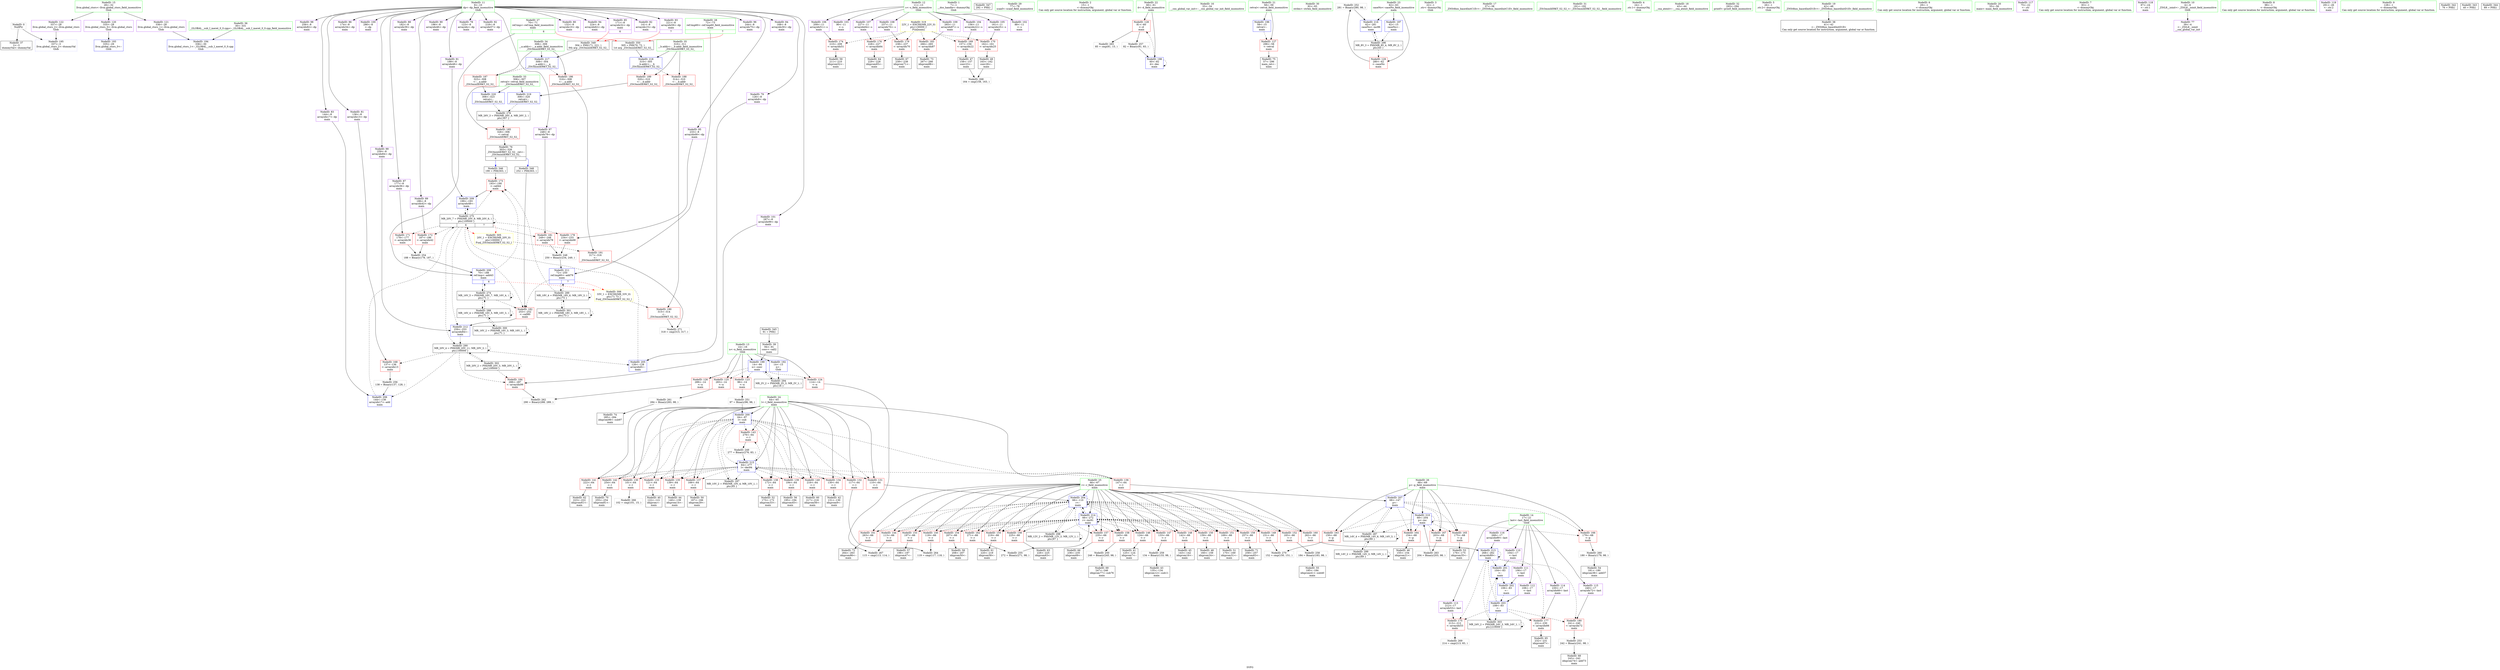 digraph "SVFG" {
	label="SVFG";

	Node0x55af554c8840 [shape=record,color=grey,label="{NodeID: 0\nNullPtr}"];
	Node0x55af554c8840 -> Node0x55af554eb4c0[style=solid];
	Node0x55af554c8840 -> Node0x55af554ef830[style=solid];
	Node0x55af55521d30 [shape=record,color=black,label="{NodeID: 346\n190 = PHI(303, )\n}"];
	Node0x55af55521d30 -> Node0x55af554f4470[style=solid];
	Node0x55af554fbc30 [shape=record,color=grey,label="{NodeID: 263\n204 = Binary(203, 98, )\n}"];
	Node0x55af554fbc30 -> Node0x55af554f0490[style=solid];
	Node0x55af554f4a20 [shape=record,color=red,label="{NodeID: 180\n241\<--240\n\<--arrayidx72\nmain\n}"];
	Node0x55af554f4a20 -> Node0x55af554fad30[style=solid];
	Node0x55af554ebee0 [shape=record,color=purple,label="{NodeID: 97\n248\<--8\narrayidx78\<--dp\nmain\n}"];
	Node0x55af554ebee0 -> Node0x55af554f4af0[style=solid];
	Node0x55af554ea150 [shape=record,color=green,label="{NodeID: 14\n17\<--21\nlast\<--last_field_insensitive\nGlob }"];
	Node0x55af554ea150 -> Node0x55af554ec970[style=solid];
	Node0x55af554ea150 -> Node0x55af554eca40[style=solid];
	Node0x55af554ea150 -> Node0x55af554ecb10[style=solid];
	Node0x55af554ea150 -> Node0x55af554ecbe0[style=solid];
	Node0x55af554ea150 -> Node0x55af554eccb0[style=solid];
	Node0x55af554ea150 -> Node0x55af554ecd80[style=solid];
	Node0x55af554ea150 -> Node0x55af554f1590[style=solid];
	Node0x55af554ef730 [shape=record,color=blue,label="{NodeID: 194\n336\<--30\nllvm.global_ctors_1\<--_GLOBAL__sub_I_meret_0_0.cpp\nGlob }"];
	Node0x55af554eca40 [shape=record,color=purple,label="{NodeID: 111\n106\<--17\n\<--last\nmain\n}"];
	Node0x55af554eca40 -> Node0x55af554efe10[style=solid];
	Node0x55af554eac80 [shape=record,color=green,label="{NodeID: 28\n72\<--73\nref.tmp60\<--ref.tmp60_field_insensitive\nmain\n|{|<s1>7}}"];
	Node0x55af554eac80 -> Node0x55af554f0560[style=solid];
	Node0x55af554eac80:s1 -> Node0x55af555222d0[style=solid,color=red];
	Node0x55af554f02f0 [shape=record,color=blue,label="{NodeID: 208\n70\<--188\nref.tmp\<--add43\nmain\n|{|<s2>6}}"];
	Node0x55af554f02f0 -> Node0x55af554f4470[style=dashed];
	Node0x55af554f02f0 -> Node0x55af55506ae0[style=dashed];
	Node0x55af554f02f0:s2 -> Node0x55af555110e0[style=dashed,color=red];
	Node0x55af554f1d70 [shape=record,color=red,label="{NodeID: 125\n283\<--14\n\<--n\nmain\n}"];
	Node0x55af554f1d70 -> Node0x55af554fb930[style=solid];
	Node0x55af554eb930 [shape=record,color=black,label="{NodeID: 42\n131\<--130\nidxprom9\<--\nmain\n}"];
	Node0x55af55511000 [shape=record,color=yellow,style=double,label="{NodeID: 305\n20V_1 = ENCHI(MR_20V_0)\npts\{100000 \}\nFun[_ZSt3minIiERKT_S2_S2_]}"];
	Node0x55af55511000 -> Node0x55af554f5310[style=dashed];
	Node0x55af554f28d0 [shape=record,color=red,label="{NodeID: 139\n194\<--64\n\<--l\nmain\n}"];
	Node0x55af554f28d0 -> Node0x55af554ed4b0[style=solid];
	Node0x55af554ed4b0 [shape=record,color=black,label="{NodeID: 56\n195\<--194\nidxprom45\<--\nmain\n}"];
	Node0x55af55511c70 [shape=record,color=yellow,style=double,label="{NodeID: 319\n22V_1 = ENCHI(MR_22V_0)\npts\{130000 \}\nFun[main]}"];
	Node0x55af55511c70 -> Node0x55af554f4130[style=dashed];
	Node0x55af55511c70 -> Node0x55af554f4200[style=dashed];
	Node0x55af55511c70 -> Node0x55af554f4540[style=dashed];
	Node0x55af55511c70 -> Node0x55af554f46e0[style=dashed];
	Node0x55af55511c70 -> Node0x55af554f4950[style=dashed];
	Node0x55af55511c70 -> Node0x55af554f4c90[style=dashed];
	Node0x55af554f3430 [shape=record,color=red,label="{NodeID: 153\n197\<--66\n\<--r\nmain\n}"];
	Node0x55af554f3430 -> Node0x55af554ed580[style=solid];
	Node0x55af554ee010 [shape=record,color=black,label="{NodeID: 70\n255\<--254\nidxprom81\<--\nmain\n}"];
	Node0x55af554fa8b0 [shape=record,color=grey,label="{NodeID: 250\n246 = Binary(245, 98, )\n}"];
	Node0x55af554fa8b0 -> Node0x55af554edf40[style=solid];
	Node0x55af554f3f90 [shape=record,color=red,label="{NodeID: 167\n203\<--68\n\<--p\nmain\n}"];
	Node0x55af554f3f90 -> Node0x55af554fbc30[style=solid];
	Node0x55af554eeb70 [shape=record,color=purple,label="{NodeID: 84\n168\<--8\narrayidx30\<--dp\nmain\n}"];
	Node0x55af554cca60 [shape=record,color=green,label="{NodeID: 1\n7\<--1\n__dso_handle\<--dummyObj\nGlob }"];
	Node0x55af55521ec0 [shape=record,color=black,label="{NodeID: 347\n292 = PHI()\n}"];
	Node0x55af554fbdb0 [shape=record,color=grey,label="{NodeID: 264\n119 = cmp(117, 118, )\n}"];
	Node0x55af554f4af0 [shape=record,color=red,label="{NodeID: 181\n249\<--248\n\<--arrayidx78\nmain\n}"];
	Node0x55af554f4af0 -> Node0x55af554fa5b0[style=solid];
	Node0x55af554ebfb0 [shape=record,color=purple,label="{NodeID: 98\n256\<--8\narrayidx82\<--dp\nmain\n}"];
	Node0x55af554ea1e0 [shape=record,color=green,label="{NodeID: 15\n28\<--32\nllvm.global_ctors\<--llvm.global_ctors_field_insensitive\nGlob }"];
	Node0x55af554ea1e0 -> Node0x55af554f18d0[style=solid];
	Node0x55af554ea1e0 -> Node0x55af554f19d0[style=solid];
	Node0x55af554ea1e0 -> Node0x55af554f1ad0[style=solid];
	Node0x55af554ef830 [shape=record,color=blue, style = dotted,label="{NodeID: 195\n337\<--3\nllvm.global_ctors_2\<--dummyVal\nGlob }"];
	Node0x55af554ecb10 [shape=record,color=purple,label="{NodeID: 112\n108\<--17\n\<--last\nmain\n}"];
	Node0x55af554ecb10 -> Node0x55af554efee0[style=solid];
	Node0x55af554ead50 [shape=record,color=green,label="{NodeID: 29\n77\<--78\nscanf\<--scanf_field_insensitive\n}"];
	Node0x55af554f03c0 [shape=record,color=blue,label="{NodeID: 209\n199\<--193\narrayidx48\<--\nmain\n}"];
	Node0x55af554f03c0 -> Node0x55af55506fe0[style=dashed];
	Node0x55af554f1e40 [shape=record,color=red,label="{NodeID: 126\n289\<--14\n\<--n\nmain\n}"];
	Node0x55af554f1e40 -> Node0x55af554fbab0[style=solid];
	Node0x55af554eba00 [shape=record,color=black,label="{NodeID: 43\n135\<--134\nidxprom12\<--sub11\nmain\n}"];
	Node0x55af555110e0 [shape=record,color=yellow,style=double,label="{NodeID: 306\n33V_1 = ENCHI(MR_33V_0)\npts\{71 73 \}\nFun[_ZSt3minIiERKT_S2_S2_]}"];
	Node0x55af555110e0 -> Node0x55af554f5240[style=dashed];
	Node0x55af554f29a0 [shape=record,color=red,label="{NodeID: 140\n216\<--64\n\<--l\nmain\n}"];
	Node0x55af554f29a0 -> Node0x55af554ed7f0[style=solid];
	Node0x55af554ed580 [shape=record,color=black,label="{NodeID: 57\n198\<--197\nidxprom47\<--\nmain\n}"];
	Node0x55af554f3500 [shape=record,color=red,label="{NodeID: 154\n207\<--66\n\<--r\nmain\n}"];
	Node0x55af554f3500 -> Node0x55af554ed650[style=solid];
	Node0x55af554ee0e0 [shape=record,color=black,label="{NodeID: 71\n258\<--257\nidxprom83\<--\nmain\n}"];
	Node0x55af554faa30 [shape=record,color=grey,label="{NodeID: 251\n97 = Binary(96, 98, )\n}"];
	Node0x55af554faa30 -> Node0x55af554efc70[style=solid];
	Node0x55af554f4060 [shape=record,color=red,label="{NodeID: 168\n137\<--136\n\<--arrayidx13\nmain\n}"];
	Node0x55af554f4060 -> Node0x55af554fb1b0[style=solid];
	Node0x55af554eec40 [shape=record,color=purple,label="{NodeID: 85\n171\<--8\narrayidx32\<--dp\nmain\n|{<s0>6}}"];
	Node0x55af554eec40:s0 -> Node0x55af555220c0[style=solid,color=red];
	Node0x55af554ccaf0 [shape=record,color=green,label="{NodeID: 2\n15\<--1\n\<--dummyObj\nCan only get source location for instruction, argument, global var or function.}"];
	Node0x55af55521f90 [shape=record,color=black,label="{NodeID: 348\n252 = PHI(303, )\n}"];
	Node0x55af55521f90 -> Node0x55af554f4bc0[style=solid];
	Node0x55af554fbf30 [shape=record,color=grey,label="{NodeID: 265\n85 = cmp(81, 15, )\n}"];
	Node0x55af554f4bc0 [shape=record,color=red,label="{NodeID: 182\n253\<--252\n\<--call80\nmain\n}"];
	Node0x55af554f4bc0 -> Node0x55af554f0630[style=solid];
	Node0x55af554ec080 [shape=record,color=purple,label="{NodeID: 99\n259\<--8\narrayidx84\<--dp\nmain\n}"];
	Node0x55af554ec080 -> Node0x55af554f0630[style=solid];
	Node0x55af554ea270 [shape=record,color=green,label="{NodeID: 16\n33\<--34\n__cxx_global_var_init\<--__cxx_global_var_init_field_insensitive\n}"];
	Node0x55af554ef930 [shape=record,color=blue,label="{NodeID: 196\n58\<--15\nretval\<--\nmain\n}"];
	Node0x55af554ef930 -> Node0x55af554f1f10[style=dashed];
	Node0x55af554ecbe0 [shape=record,color=purple,label="{NodeID: 113\n212\<--17\narrayidx53\<--last\nmain\n}"];
	Node0x55af554ecbe0 -> Node0x55af554f4610[style=solid];
	Node0x55af554eae50 [shape=record,color=green,label="{NodeID: 30\n92\<--93\nstrlen\<--strlen_field_insensitive\n}"];
	Node0x55af554f0490 [shape=record,color=blue,label="{NodeID: 210\n68\<--204\np\<--inc\nmain\n}"];
	Node0x55af554f0490 -> Node0x55af554f3c50[style=dashed];
	Node0x55af554f0490 -> Node0x55af554f3d20[style=dashed];
	Node0x55af554f0490 -> Node0x55af554f3df0[style=dashed];
	Node0x55af554f0490 -> Node0x55af554f3ec0[style=dashed];
	Node0x55af554f0490 -> Node0x55af554f3f90[style=dashed];
	Node0x55af554f0490 -> Node0x55af554f0490[style=dashed];
	Node0x55af554f0490 -> Node0x55af5550abe0[style=dashed];
	Node0x55af554f1f10 [shape=record,color=red,label="{NodeID: 127\n296\<--58\n\<--retval\nmain\n}"];
	Node0x55af554f1f10 -> Node0x55af554ee420[style=solid];
	Node0x55af554ebad0 [shape=record,color=black,label="{NodeID: 44\n140\<--139\nidxprom14\<--\nmain\n}"];
	Node0x55af554f2a70 [shape=record,color=red,label="{NodeID: 141\n222\<--64\n\<--l\nmain\n}"];
	Node0x55af554f2a70 -> Node0x55af554ed990[style=solid];
	Node0x55af554ed650 [shape=record,color=black,label="{NodeID: 58\n208\<--207\nidxprom50\<--\nmain\n}"];
	Node0x55af554f35d0 [shape=record,color=red,label="{NodeID: 155\n219\<--66\n\<--r\nmain\n}"];
	Node0x55af554f35d0 -> Node0x55af554ed8c0[style=solid];
	Node0x55af554ee1b0 [shape=record,color=black,label="{NodeID: 72\n264\<--263\nidxprom86\<--\nmain\n}"];
	Node0x55af554fabb0 [shape=record,color=grey,label="{NodeID: 252\n281 = Binary(280, 98, )\n}"];
	Node0x55af554fabb0 -> Node0x55af554f0970[style=solid];
	Node0x55af554f4130 [shape=record,color=red,label="{NodeID: 169\n157\<--156\n\<--arrayidx22\nmain\n}"];
	Node0x55af554f4130 -> Node0x55af554ebd40[style=solid];
	Node0x55af554eed10 [shape=record,color=purple,label="{NodeID: 86\n174\<--8\narrayidx34\<--dp\nmain\n}"];
	Node0x55af554cc880 [shape=record,color=green,label="{NodeID: 3\n22\<--1\n.str\<--dummyObj\nGlob }"];
	Node0x55af555220c0 [shape=record,color=black,label="{NodeID: 349\n304 = PHI(171, 221, )\n0th arg _ZSt3minIiERKT_S2_S2_ }"];
	Node0x55af555220c0 -> Node0x55af554f0a40[style=solid];
	Node0x55af554fc0b0 [shape=record,color=grey,label="{NodeID: 266\n102 = cmp(101, 15, )\n}"];
	Node0x55af554f4c90 [shape=record,color=red,label="{NodeID: 183\n266\<--265\n\<--arrayidx87\nmain\n}"];
	Node0x55af554f4c90 -> Node0x55af554ee280[style=solid];
	Node0x55af554ec150 [shape=record,color=purple,label="{NodeID: 100\n286\<--8\n\<--dp\nmain\n}"];
	Node0x55af554ea300 [shape=record,color=green,label="{NodeID: 17\n37\<--38\n_ZNSt8ios_base4InitC1Ev\<--_ZNSt8ios_base4InitC1Ev_field_insensitive\n}"];
	Node0x55af554efa00 [shape=record,color=blue,label="{NodeID: 197\n62\<--15\ncaseNo\<--\nmain\n}"];
	Node0x55af554efa00 -> Node0x55af5550dce0[style=dashed];
	Node0x55af554eccb0 [shape=record,color=purple,label="{NodeID: 114\n230\<--17\narrayidx66\<--last\nmain\n}"];
	Node0x55af554eccb0 -> Node0x55af554f47b0[style=solid];
	Node0x55af554eaf50 [shape=record,color=green,label="{NodeID: 31\n191\<--192\n_ZSt3minIiERKT_S2_S2_\<--_ZSt3minIiERKT_S2_S2__field_insensitive\n}"];
	Node0x55af5550cee0 [shape=record,color=black,label="{NodeID: 294\nMR_2V_2 = PHI(MR_2V_3, MR_2V_1, )\npts\{16 \}\n}"];
	Node0x55af5550cee0 -> Node0x55af554efba0[style=dashed];
	Node0x55af554f0560 [shape=record,color=blue,label="{NodeID: 211\n72\<--250\nref.tmp60\<--add79\nmain\n|{|<s2>7}}"];
	Node0x55af554f0560 -> Node0x55af554f4bc0[style=dashed];
	Node0x55af554f0560 -> Node0x55af5550b5e0[style=dashed];
	Node0x55af554f0560:s2 -> Node0x55af555110e0[style=dashed,color=red];
	Node0x55af554f1fe0 [shape=record,color=red,label="{NodeID: 128\n81\<--60\n\<--d\nmain\n}"];
	Node0x55af554f1fe0 -> Node0x55af554fb330[style=solid];
	Node0x55af554f1fe0 -> Node0x55af554fbf30[style=solid];
	Node0x55af554ebba0 [shape=record,color=black,label="{NodeID: 45\n143\<--142\nidxprom16\<--\nmain\n}"];
	Node0x55af554f2b40 [shape=record,color=red,label="{NodeID: 142\n254\<--64\n\<--l\nmain\n}"];
	Node0x55af554f2b40 -> Node0x55af554ee010[style=solid];
	Node0x55af554ed720 [shape=record,color=black,label="{NodeID: 59\n211\<--210\nidxprom52\<--\nmain\n}"];
	Node0x55af554f36a0 [shape=record,color=red,label="{NodeID: 156\n225\<--66\n\<--r\nmain\n}"];
	Node0x55af554f36a0 -> Node0x55af554eda60[style=solid];
	Node0x55af554ee280 [shape=record,color=black,label="{NodeID: 73\n267\<--266\nidxprom88\<--\nmain\n}"];
	Node0x55af554fad30 [shape=record,color=grey,label="{NodeID: 253\n242 = Binary(241, 98, )\n}"];
	Node0x55af554fad30 -> Node0x55af554ede70[style=solid];
	Node0x55af554f4200 [shape=record,color=red,label="{NodeID: 170\n162\<--161\n\<--arrayidx25\nmain\n}"];
	Node0x55af554f4200 -> Node0x55af554ecf00[style=solid];
	Node0x55af554eede0 [shape=record,color=purple,label="{NodeID: 87\n177\<--8\narrayidx36\<--dp\nmain\n}"];
	Node0x55af554eede0 -> Node0x55af554f42d0[style=solid];
	Node0x55af554cc910 [shape=record,color=green,label="{NodeID: 4\n24\<--1\n.str.1\<--dummyObj\nGlob }"];
	Node0x55af555222d0 [shape=record,color=black,label="{NodeID: 350\n305 = PHI(70, 72, )\n1st arg _ZSt3minIiERKT_S2_S2_ }"];
	Node0x55af555222d0 -> Node0x55af554f0b10[style=solid];
	Node0x55af554fc230 [shape=record,color=grey,label="{NodeID: 267\n115 = cmp(113, 114, )\n}"];
	Node0x55af554f4d60 [shape=record,color=red,label="{NodeID: 184\n288\<--287\n\<--arrayidx99\nmain\n}"];
	Node0x55af554f4d60 -> Node0x55af554fbab0[style=solid];
	Node0x55af554ec220 [shape=record,color=purple,label="{NodeID: 101\n287\<--8\narrayidx99\<--dp\nmain\n}"];
	Node0x55af554ec220 -> Node0x55af554f4d60[style=solid];
	Node0x55af554ea3d0 [shape=record,color=green,label="{NodeID: 18\n43\<--44\n__cxa_atexit\<--__cxa_atexit_field_insensitive\n}"];
	Node0x55af554efad0 [shape=record,color=blue,label="{NodeID: 198\n60\<--82\nd\<--dec\nmain\n}"];
	Node0x55af554efad0 -> Node0x55af554f1fe0[style=dashed];
	Node0x55af554efad0 -> Node0x55af554efad0[style=dashed];
	Node0x55af554ecd80 [shape=record,color=purple,label="{NodeID: 115\n240\<--17\narrayidx72\<--last\nmain\n}"];
	Node0x55af554ecd80 -> Node0x55af554f4a20[style=solid];
	Node0x55af554eb050 [shape=record,color=green,label="{NodeID: 32\n293\<--294\nprintf\<--printf_field_insensitive\n}"];
	Node0x55af554f0630 [shape=record,color=blue,label="{NodeID: 212\n259\<--253\narrayidx84\<--\nmain\n}"];
	Node0x55af554f0630 -> Node0x55af5550bae0[style=dashed];
	Node0x55af554f20b0 [shape=record,color=red,label="{NodeID: 129\n280\<--62\n\<--caseNo\nmain\n}"];
	Node0x55af554f20b0 -> Node0x55af554fabb0[style=solid];
	Node0x55af554ebc70 [shape=record,color=black,label="{NodeID: 46\n155\<--154\nidxprom21\<--\nmain\n}"];
	Node0x55af554f2c10 [shape=record,color=red,label="{NodeID: 143\n276\<--64\n\<--l\nmain\n}"];
	Node0x55af554f2c10 -> Node0x55af554fa730[style=solid];
	Node0x55af554ed7f0 [shape=record,color=black,label="{NodeID: 60\n217\<--216\nidxprom56\<--\nmain\n}"];
	Node0x55af554f3770 [shape=record,color=red,label="{NodeID: 157\n235\<--66\n\<--r\nmain\n}"];
	Node0x55af554f3770 -> Node0x55af554edcd0[style=solid];
	Node0x55af554ee350 [shape=record,color=black,label="{NodeID: 74\n285\<--284\nidxprom98\<--sub97\nmain\n}"];
	Node0x55af554faeb0 [shape=record,color=grey,label="{NodeID: 254\n188 = Binary(178, 187, )\n}"];
	Node0x55af554faeb0 -> Node0x55af554f02f0[style=solid];
	Node0x55af554f42d0 [shape=record,color=red,label="{NodeID: 171\n178\<--177\n\<--arrayidx36\nmain\n}"];
	Node0x55af554f42d0 -> Node0x55af554faeb0[style=solid];
	Node0x55af554eeeb0 [shape=record,color=purple,label="{NodeID: 88\n182\<--8\narrayidx39\<--dp\nmain\n}"];
	Node0x55af554ccbb0 [shape=record,color=green,label="{NodeID: 5\n26\<--1\n.str.2\<--dummyObj\nGlob }"];
	Node0x55af554fc3b0 [shape=record,color=grey,label="{NodeID: 268\n164 = cmp(158, 163, )\n}"];
	Node0x55af554f4e30 [shape=record,color=red,label="{NodeID: 185\n326\<--306\n\<--retval\n_ZSt3minIiERKT_S2_S2_\n}"];
	Node0x55af554f4e30 -> Node0x55af554ee4f0[style=solid];
	Node0x55af554ec2f0 [shape=record,color=purple,label="{NodeID: 102\n88\<--11\n\<--s\nmain\n}"];
	Node0x55af554ea4d0 [shape=record,color=green,label="{NodeID: 19\n42\<--48\n_ZNSt8ios_base4InitD1Ev\<--_ZNSt8ios_base4InitD1Ev_field_insensitive\n}"];
	Node0x55af554ea4d0 -> Node0x55af554eb5c0[style=solid];
	Node0x55af554efba0 [shape=record,color=blue,label="{NodeID: 199\n14\<--94\nn\<--conv\nmain\n}"];
	Node0x55af554efba0 -> Node0x55af554f1bd0[style=dashed];
	Node0x55af554efba0 -> Node0x55af554f1ca0[style=dashed];
	Node0x55af554efba0 -> Node0x55af554f1d70[style=dashed];
	Node0x55af554efba0 -> Node0x55af554f1e40[style=dashed];
	Node0x55af554efba0 -> Node0x55af5550cee0[style=dashed];
	Node0x55af554f1590 [shape=record,color=purple,label="{NodeID: 116\n268\<--17\narrayidx89\<--last\nmain\n}"];
	Node0x55af554f1590 -> Node0x55af554f0700[style=solid];
	Node0x55af554eb150 [shape=record,color=green,label="{NodeID: 33\n306\<--307\nretval\<--retval_field_insensitive\n_ZSt3minIiERKT_S2_S2_\n}"];
	Node0x55af554eb150 -> Node0x55af554f4e30[style=solid];
	Node0x55af554eb150 -> Node0x55af554f0be0[style=solid];
	Node0x55af554eb150 -> Node0x55af554f0cb0[style=solid];
	Node0x55af5550dce0 [shape=record,color=black,label="{NodeID: 296\nMR_8V_3 = PHI(MR_8V_4, MR_8V_2, )\npts\{63 \}\n}"];
	Node0x55af5550dce0 -> Node0x55af554f20b0[style=dashed];
	Node0x55af5550dce0 -> Node0x55af554f0970[style=dashed];
	Node0x55af554f0700 [shape=record,color=blue,label="{NodeID: 213\n268\<--262\narrayidx89\<--\nmain\n}"];
	Node0x55af554f0700 -> Node0x55af554f4610[style=dashed];
	Node0x55af554f0700 -> Node0x55af554f47b0[style=dashed];
	Node0x55af554f0700 -> Node0x55af554f4a20[style=dashed];
	Node0x55af554f0700 -> Node0x55af554efd40[style=dashed];
	Node0x55af554f0700 -> Node0x55af554f0700[style=dashed];
	Node0x55af554f0700 -> Node0x55af5550ffe0[style=dashed];
	Node0x55af554f2180 [shape=record,color=red,label="{NodeID: 130\n101\<--64\n\<--l\nmain\n}"];
	Node0x55af554f2180 -> Node0x55af554fc0b0[style=solid];
	Node0x55af554ebd40 [shape=record,color=black,label="{NodeID: 47\n158\<--157\nconv23\<--\nmain\n}"];
	Node0x55af554ebd40 -> Node0x55af554fc3b0[style=solid];
	Node0x55af554f2ce0 [shape=record,color=red,label="{NodeID: 144\n113\<--66\n\<--r\nmain\n}"];
	Node0x55af554f2ce0 -> Node0x55af554fc230[style=solid];
	Node0x55af554ed8c0 [shape=record,color=black,label="{NodeID: 61\n220\<--219\nidxprom58\<--\nmain\n}"];
	Node0x55af554f3840 [shape=record,color=red,label="{NodeID: 158\n245\<--66\n\<--r\nmain\n}"];
	Node0x55af554f3840 -> Node0x55af554fa8b0[style=solid];
	Node0x55af554ee420 [shape=record,color=black,label="{NodeID: 75\n57\<--296\nmain_ret\<--\nmain\n}"];
	Node0x55af554fb030 [shape=record,color=grey,label="{NodeID: 255\n272 = Binary(271, 98, )\n}"];
	Node0x55af554fb030 -> Node0x55af554f07d0[style=solid];
	Node0x55af554f43a0 [shape=record,color=red,label="{NodeID: 172\n187\<--186\n\<--arrayidx42\nmain\n}"];
	Node0x55af554f43a0 -> Node0x55af554faeb0[style=solid];
	Node0x55af554eef80 [shape=record,color=purple,label="{NodeID: 89\n186\<--8\narrayidx42\<--dp\nmain\n}"];
	Node0x55af554eef80 -> Node0x55af554f43a0[style=solid];
	Node0x55af554ccc40 [shape=record,color=green,label="{NodeID: 6\n29\<--1\n\<--dummyObj\nCan only get source location for instruction, argument, global var or function.}"];
	Node0x55af554fc530 [shape=record,color=grey,label="{NodeID: 269\n214 = cmp(213, 83, )\n}"];
	Node0x55af554f4f00 [shape=record,color=red,label="{NodeID: 186\n316\<--308\n\<--__a.addr\n_ZSt3minIiERKT_S2_S2_\n}"];
	Node0x55af554f4f00 -> Node0x55af554f5310[style=solid];
	Node0x55af554ec3c0 [shape=record,color=purple,label="{NodeID: 103\n90\<--11\n\<--s\nmain\n}"];
	Node0x55af554ea5d0 [shape=record,color=green,label="{NodeID: 20\n55\<--56\nmain\<--main_field_insensitive\n}"];
	Node0x55af554efc70 [shape=record,color=blue,label="{NodeID: 200\n64\<--97\nl\<--sub\nmain\n}"];
	Node0x55af554efc70 -> Node0x55af554f2180[style=dashed];
	Node0x55af554efc70 -> Node0x55af554f2250[style=dashed];
	Node0x55af554efc70 -> Node0x55af554f2320[style=dashed];
	Node0x55af554efc70 -> Node0x55af554f23f0[style=dashed];
	Node0x55af554efc70 -> Node0x55af554f24c0[style=dashed];
	Node0x55af554efc70 -> Node0x55af554f2590[style=dashed];
	Node0x55af554efc70 -> Node0x55af554f2660[style=dashed];
	Node0x55af554efc70 -> Node0x55af554f2730[style=dashed];
	Node0x55af554efc70 -> Node0x55af554f2800[style=dashed];
	Node0x55af554efc70 -> Node0x55af554f28d0[style=dashed];
	Node0x55af554efc70 -> Node0x55af554f29a0[style=dashed];
	Node0x55af554efc70 -> Node0x55af554f2a70[style=dashed];
	Node0x55af554efc70 -> Node0x55af554f2b40[style=dashed];
	Node0x55af554efc70 -> Node0x55af554f2c10[style=dashed];
	Node0x55af554efc70 -> Node0x55af554f08a0[style=dashed];
	Node0x55af554efc70 -> Node0x55af5550e1e0[style=dashed];
	Node0x55af554f1660 [shape=record,color=purple,label="{NodeID: 117\n75\<--22\n\<--.str\nmain\n}"];
	Node0x55af554eb220 [shape=record,color=green,label="{NodeID: 34\n308\<--309\n__a.addr\<--__a.addr_field_insensitive\n_ZSt3minIiERKT_S2_S2_\n}"];
	Node0x55af554eb220 -> Node0x55af554f4f00[style=solid];
	Node0x55af554eb220 -> Node0x55af554f4fd0[style=solid];
	Node0x55af554eb220 -> Node0x55af554f0a40[style=solid];
	Node0x55af5550e1e0 [shape=record,color=black,label="{NodeID: 297\nMR_10V_2 = PHI(MR_10V_4, MR_10V_1, )\npts\{65 \}\n}"];
	Node0x55af5550e1e0 -> Node0x55af554efc70[style=dashed];
	Node0x55af554f07d0 [shape=record,color=blue,label="{NodeID: 214\n66\<--272\nr\<--inc91\nmain\n}"];
	Node0x55af554f07d0 -> Node0x55af554f2ce0[style=dashed];
	Node0x55af554f07d0 -> Node0x55af554f2db0[style=dashed];
	Node0x55af554f07d0 -> Node0x55af554f2e80[style=dashed];
	Node0x55af554f07d0 -> Node0x55af554f2f50[style=dashed];
	Node0x55af554f07d0 -> Node0x55af554f3020[style=dashed];
	Node0x55af554f07d0 -> Node0x55af554f30f0[style=dashed];
	Node0x55af554f07d0 -> Node0x55af554f31c0[style=dashed];
	Node0x55af554f07d0 -> Node0x55af554f3290[style=dashed];
	Node0x55af554f07d0 -> Node0x55af554f3360[style=dashed];
	Node0x55af554f07d0 -> Node0x55af554f3430[style=dashed];
	Node0x55af554f07d0 -> Node0x55af554f3500[style=dashed];
	Node0x55af554f07d0 -> Node0x55af554f35d0[style=dashed];
	Node0x55af554f07d0 -> Node0x55af554f36a0[style=dashed];
	Node0x55af554f07d0 -> Node0x55af554f3770[style=dashed];
	Node0x55af554f07d0 -> Node0x55af554f3840[style=dashed];
	Node0x55af554f07d0 -> Node0x55af554f3910[style=dashed];
	Node0x55af554f07d0 -> Node0x55af554f39e0[style=dashed];
	Node0x55af554f07d0 -> Node0x55af554f3ab0[style=dashed];
	Node0x55af554f07d0 -> Node0x55af554f3b80[style=dashed];
	Node0x55af554f07d0 -> Node0x55af554effb0[style=dashed];
	Node0x55af554f07d0 -> Node0x55af554f07d0[style=dashed];
	Node0x55af554f07d0 -> Node0x55af5550e6e0[style=dashed];
	Node0x55af554f2250 [shape=record,color=red,label="{NodeID: 131\n110\<--64\n\<--l\nmain\n}"];
	Node0x55af554f2250 -> Node0x55af554effb0[style=solid];
	Node0x55af554ece30 [shape=record,color=black,label="{NodeID: 48\n160\<--159\nidxprom24\<--\nmain\n}"];
	Node0x55af554f2db0 [shape=record,color=red,label="{NodeID: 145\n118\<--66\n\<--r\nmain\n}"];
	Node0x55af554f2db0 -> Node0x55af554fbdb0[style=solid];
	Node0x55af554ed990 [shape=record,color=black,label="{NodeID: 62\n223\<--222\nidxprom61\<--\nmain\n}"];
	Node0x55af554f3910 [shape=record,color=red,label="{NodeID: 159\n257\<--66\n\<--r\nmain\n}"];
	Node0x55af554f3910 -> Node0x55af554ee0e0[style=solid];
	Node0x55af554ee4f0 [shape=record,color=black,label="{NodeID: 76\n303\<--326\n_ZSt3minIiERKT_S2_S2__ret\<--\n_ZSt3minIiERKT_S2_S2_\n|{<s0>6|<s1>7}}"];
	Node0x55af554ee4f0:s0 -> Node0x55af55521d30[style=solid,color=blue];
	Node0x55af554ee4f0:s1 -> Node0x55af55521f90[style=solid,color=blue];
	Node0x55af554fb1b0 [shape=record,color=grey,label="{NodeID: 256\n138 = Binary(137, 128, )\n}"];
	Node0x55af554fb1b0 -> Node0x55af554f0150[style=solid];
	Node0x55af554f4470 [shape=record,color=red,label="{NodeID: 173\n193\<--190\n\<--call44\nmain\n}"];
	Node0x55af554f4470 -> Node0x55af554f03c0[style=solid];
	Node0x55af554ef050 [shape=record,color=purple,label="{NodeID: 90\n196\<--8\narrayidx46\<--dp\nmain\n}"];
	Node0x55af554cccd0 [shape=record,color=green,label="{NodeID: 7\n83\<--1\n\<--dummyObj\nCan only get source location for instruction, argument, global var or function.}"];
	Node0x55af554fc6b0 [shape=record,color=grey,label="{NodeID: 270\n152 = cmp(150, 151, )\n}"];
	Node0x55af554f4fd0 [shape=record,color=red,label="{NodeID: 187\n323\<--308\n\<--__a.addr\n_ZSt3minIiERKT_S2_S2_\n}"];
	Node0x55af554f4fd0 -> Node0x55af554f0cb0[style=solid];
	Node0x55af554ec490 [shape=record,color=purple,label="{NodeID: 104\n156\<--11\narrayidx22\<--s\nmain\n}"];
	Node0x55af554ec490 -> Node0x55af554f4130[style=solid];
	Node0x55af554ea6d0 [shape=record,color=green,label="{NodeID: 21\n58\<--59\nretval\<--retval_field_insensitive\nmain\n}"];
	Node0x55af554ea6d0 -> Node0x55af554f1f10[style=solid];
	Node0x55af554ea6d0 -> Node0x55af554ef930[style=solid];
	Node0x55af554efd40 [shape=record,color=blue,label="{NodeID: 201\n104\<--83\n\<--\nmain\n}"];
	Node0x55af554efd40 -> Node0x55af554efe10[style=dashed];
	Node0x55af554f1730 [shape=record,color=purple,label="{NodeID: 118\n87\<--24\n\<--.str.1\nmain\n}"];
	Node0x55af554eb2f0 [shape=record,color=green,label="{NodeID: 35\n310\<--311\n__b.addr\<--__b.addr_field_insensitive\n_ZSt3minIiERKT_S2_S2_\n}"];
	Node0x55af554eb2f0 -> Node0x55af554f50a0[style=solid];
	Node0x55af554eb2f0 -> Node0x55af554f5170[style=solid];
	Node0x55af554eb2f0 -> Node0x55af554f0b10[style=solid];
	Node0x55af5550e6e0 [shape=record,color=black,label="{NodeID: 298\nMR_12V_2 = PHI(MR_12V_3, MR_12V_1, )\npts\{67 \}\n}"];
	Node0x55af5550e6e0 -> Node0x55af554effb0[style=dashed];
	Node0x55af5550e6e0 -> Node0x55af5550e6e0[style=dashed];
	Node0x55af554f08a0 [shape=record,color=blue,label="{NodeID: 215\n64\<--277\nl\<--dec94\nmain\n}"];
	Node0x55af554f08a0 -> Node0x55af554f2180[style=dashed];
	Node0x55af554f08a0 -> Node0x55af554f2250[style=dashed];
	Node0x55af554f08a0 -> Node0x55af554f2320[style=dashed];
	Node0x55af554f08a0 -> Node0x55af554f23f0[style=dashed];
	Node0x55af554f08a0 -> Node0x55af554f24c0[style=dashed];
	Node0x55af554f08a0 -> Node0x55af554f2590[style=dashed];
	Node0x55af554f08a0 -> Node0x55af554f2660[style=dashed];
	Node0x55af554f08a0 -> Node0x55af554f2730[style=dashed];
	Node0x55af554f08a0 -> Node0x55af554f2800[style=dashed];
	Node0x55af554f08a0 -> Node0x55af554f28d0[style=dashed];
	Node0x55af554f08a0 -> Node0x55af554f29a0[style=dashed];
	Node0x55af554f08a0 -> Node0x55af554f2a70[style=dashed];
	Node0x55af554f08a0 -> Node0x55af554f2b40[style=dashed];
	Node0x55af554f08a0 -> Node0x55af554f2c10[style=dashed];
	Node0x55af554f08a0 -> Node0x55af554f08a0[style=dashed];
	Node0x55af554f08a0 -> Node0x55af5550e1e0[style=dashed];
	Node0x55af554f2320 [shape=record,color=red,label="{NodeID: 132\n117\<--64\n\<--l\nmain\n}"];
	Node0x55af554f2320 -> Node0x55af554fbdb0[style=solid];
	Node0x55af554ecf00 [shape=record,color=black,label="{NodeID: 49\n163\<--162\nconv26\<--\nmain\n}"];
	Node0x55af554ecf00 -> Node0x55af554fc3b0[style=solid];
	Node0x55af554f2e80 [shape=record,color=red,label="{NodeID: 146\n124\<--66\n\<--r\nmain\n}"];
	Node0x55af554f2e80 -> Node0x55af554eb860[style=solid];
	Node0x55af554eda60 [shape=record,color=black,label="{NodeID: 63\n226\<--225\nidxprom63\<--\nmain\n}"];
	Node0x55af554f39e0 [shape=record,color=red,label="{NodeID: 160\n262\<--66\n\<--r\nmain\n}"];
	Node0x55af554f39e0 -> Node0x55af554f0700[style=solid];
	Node0x55af554ee5c0 [shape=record,color=purple,label="{NodeID: 77\n39\<--4\n\<--_ZStL8__ioinit\n__cxx_global_var_init\n}"];
	Node0x55af554fb330 [shape=record,color=grey,label="{NodeID: 257\n82 = Binary(81, 83, )\n}"];
	Node0x55af554fb330 -> Node0x55af554efad0[style=solid];
	Node0x55af554f4540 [shape=record,color=red,label="{NodeID: 174\n210\<--209\n\<--arrayidx51\nmain\n}"];
	Node0x55af554f4540 -> Node0x55af554ed720[style=solid];
	Node0x55af554ef120 [shape=record,color=purple,label="{NodeID: 91\n199\<--8\narrayidx48\<--dp\nmain\n}"];
	Node0x55af554ef120 -> Node0x55af554f03c0[style=solid];
	Node0x55af554ccd60 [shape=record,color=green,label="{NodeID: 8\n98\<--1\n\<--dummyObj\nCan only get source location for instruction, argument, global var or function.}"];
	Node0x55af554fc830 [shape=record,color=grey,label="{NodeID: 271\n318 = cmp(315, 317, )\n}"];
	Node0x55af554f50a0 [shape=record,color=red,label="{NodeID: 188\n314\<--310\n\<--__b.addr\n_ZSt3minIiERKT_S2_S2_\n}"];
	Node0x55af554f50a0 -> Node0x55af554f5240[style=solid];
	Node0x55af554ec560 [shape=record,color=purple,label="{NodeID: 105\n161\<--11\narrayidx25\<--s\nmain\n}"];
	Node0x55af554ec560 -> Node0x55af554f4200[style=solid];
	Node0x55af554ea7a0 [shape=record,color=green,label="{NodeID: 22\n60\<--61\nd\<--d_field_insensitive\nmain\n}"];
	Node0x55af554ea7a0 -> Node0x55af554f1fe0[style=solid];
	Node0x55af554ea7a0 -> Node0x55af554efad0[style=solid];
	Node0x55af554efe10 [shape=record,color=blue,label="{NodeID: 202\n106\<--83\n\<--\nmain\n}"];
	Node0x55af554efe10 -> Node0x55af554efee0[style=dashed];
	Node0x55af554f1800 [shape=record,color=purple,label="{NodeID: 119\n291\<--26\n\<--.str.2\nmain\n}"];
	Node0x55af554eb3c0 [shape=record,color=green,label="{NodeID: 36\n30\<--331\n_GLOBAL__sub_I_meret_0_0.cpp\<--_GLOBAL__sub_I_meret_0_0.cpp_field_insensitive\n}"];
	Node0x55af554eb3c0 -> Node0x55af554ef730[style=solid];
	Node0x55af5550ebe0 [shape=record,color=black,label="{NodeID: 299\nMR_14V_2 = PHI(MR_14V_3, MR_14V_1, )\npts\{69 \}\n}"];
	Node0x55af5550ebe0 -> Node0x55af5550abe0[style=dashed];
	Node0x55af5550ebe0 -> Node0x55af5550ebe0[style=dashed];
	Node0x55af554f0970 [shape=record,color=blue,label="{NodeID: 216\n62\<--281\ncaseNo\<--inc96\nmain\n}"];
	Node0x55af554f0970 -> Node0x55af5550dce0[style=dashed];
	Node0x55af554f23f0 [shape=record,color=red,label="{NodeID: 133\n121\<--64\n\<--l\nmain\n}"];
	Node0x55af554f23f0 -> Node0x55af554eb790[style=solid];
	Node0x55af554ecfd0 [shape=record,color=black,label="{NodeID: 50\n167\<--166\nidxprom29\<--\nmain\n}"];
	Node0x55af554f2f50 [shape=record,color=red,label="{NodeID: 147\n133\<--66\n\<--r\nmain\n}"];
	Node0x55af554f2f50 -> Node0x55af554fb630[style=solid];
	Node0x55af554edb30 [shape=record,color=black,label="{NodeID: 64\n229\<--228\nidxprom65\<--\nmain\n}"];
	Node0x55af554f3ab0 [shape=record,color=red,label="{NodeID: 161\n263\<--66\n\<--r\nmain\n}"];
	Node0x55af554f3ab0 -> Node0x55af554ee1b0[style=solid];
	Node0x55af554ee690 [shape=record,color=purple,label="{NodeID: 78\n123\<--8\narrayidx\<--dp\nmain\n}"];
	Node0x55af554fb4b0 [shape=record,color=grey,label="{NodeID: 258\n184 = Binary(183, 98, )\n}"];
	Node0x55af554fb4b0 -> Node0x55af554ed3e0[style=solid];
	Node0x55af554f4610 [shape=record,color=red,label="{NodeID: 175\n213\<--212\n\<--arrayidx53\nmain\n}"];
	Node0x55af554f4610 -> Node0x55af554fc530[style=solid];
	Node0x55af554ef1f0 [shape=record,color=purple,label="{NodeID: 92\n218\<--8\narrayidx57\<--dp\nmain\n}"];
	Node0x55af554e9e80 [shape=record,color=green,label="{NodeID: 9\n128\<--1\n\<--dummyObj\nCan only get source location for instruction, argument, global var or function.}"];
	Node0x55af554f5170 [shape=record,color=red,label="{NodeID: 189\n320\<--310\n\<--__b.addr\n_ZSt3minIiERKT_S2_S2_\n}"];
	Node0x55af554f5170 -> Node0x55af554f0be0[style=solid];
	Node0x55af554ec630 [shape=record,color=purple,label="{NodeID: 106\n209\<--11\narrayidx51\<--s\nmain\n}"];
	Node0x55af554ec630 -> Node0x55af554f4540[style=solid];
	Node0x55af554ea870 [shape=record,color=green,label="{NodeID: 23\n62\<--63\ncaseNo\<--caseNo_field_insensitive\nmain\n}"];
	Node0x55af554ea870 -> Node0x55af554f20b0[style=solid];
	Node0x55af554ea870 -> Node0x55af554efa00[style=solid];
	Node0x55af554ea870 -> Node0x55af554f0970[style=solid];
	Node0x55af554efee0 [shape=record,color=blue,label="{NodeID: 203\n108\<--83\n\<--\nmain\n}"];
	Node0x55af554efee0 -> Node0x55af554f4610[style=dashed];
	Node0x55af554efee0 -> Node0x55af554f47b0[style=dashed];
	Node0x55af554efee0 -> Node0x55af554f4a20[style=dashed];
	Node0x55af554efee0 -> Node0x55af554efd40[style=dashed];
	Node0x55af554efee0 -> Node0x55af554f0700[style=dashed];
	Node0x55af554efee0 -> Node0x55af5550ffe0[style=dashed];
	Node0x55af554f18d0 [shape=record,color=purple,label="{NodeID: 120\n335\<--28\nllvm.global_ctors_0\<--llvm.global_ctors\nGlob }"];
	Node0x55af554f18d0 -> Node0x55af554ef630[style=solid];
	Node0x55af554eb4c0 [shape=record,color=black,label="{NodeID: 37\n2\<--3\ndummyVal\<--dummyVal\n}"];
	Node0x55af5550f0e0 [shape=record,color=black,label="{NodeID: 300\nMR_16V_2 = PHI(MR_16V_3, MR_16V_1, )\npts\{71 \}\n}"];
	Node0x55af5550f0e0 -> Node0x55af5550b0e0[style=dashed];
	Node0x55af5550f0e0 -> Node0x55af5550f0e0[style=dashed];
	Node0x55af554f0a40 [shape=record,color=blue,label="{NodeID: 217\n308\<--304\n__a.addr\<--__a\n_ZSt3minIiERKT_S2_S2_\n}"];
	Node0x55af554f0a40 -> Node0x55af554f4f00[style=dashed];
	Node0x55af554f0a40 -> Node0x55af554f4fd0[style=dashed];
	Node0x55af554f24c0 [shape=record,color=red,label="{NodeID: 134\n130\<--64\n\<--l\nmain\n}"];
	Node0x55af554f24c0 -> Node0x55af554eb930[style=solid];
	Node0x55af554ed0a0 [shape=record,color=black,label="{NodeID: 51\n170\<--169\nidxprom31\<--\nmain\n}"];
	Node0x55af554f3020 [shape=record,color=red,label="{NodeID: 148\n142\<--66\n\<--r\nmain\n}"];
	Node0x55af554f3020 -> Node0x55af554ebba0[style=solid];
	Node0x55af554edc00 [shape=record,color=black,label="{NodeID: 65\n232\<--231\nidxprom67\<--\nmain\n}"];
	Node0x55af554f3b80 [shape=record,color=red,label="{NodeID: 162\n271\<--66\n\<--r\nmain\n}"];
	Node0x55af554f3b80 -> Node0x55af554fb030[style=solid];
	Node0x55af554ee760 [shape=record,color=purple,label="{NodeID: 79\n126\<--8\narrayidx8\<--dp\nmain\n}"];
	Node0x55af554ee760 -> Node0x55af554f0080[style=solid];
	Node0x55af551efb10 [shape=record,color=black,label="{NodeID: 342\n76 = PHI()\n}"];
	Node0x55af554fb630 [shape=record,color=grey,label="{NodeID: 259\n134 = Binary(133, 98, )\n}"];
	Node0x55af554fb630 -> Node0x55af554eba00[style=solid];
	Node0x55af554f46e0 [shape=record,color=red,label="{NodeID: 176\n228\<--227\n\<--arrayidx64\nmain\n}"];
	Node0x55af554f46e0 -> Node0x55af554edb30[style=solid];
	Node0x55af554ef2c0 [shape=record,color=purple,label="{NodeID: 93\n221\<--8\narrayidx59\<--dp\nmain\n|{<s0>7}}"];
	Node0x55af554ef2c0:s0 -> Node0x55af555220c0[style=solid,color=red];
	Node0x55af554e9f10 [shape=record,color=green,label="{NodeID: 10\n4\<--6\n_ZStL8__ioinit\<--_ZStL8__ioinit_field_insensitive\nGlob }"];
	Node0x55af554e9f10 -> Node0x55af554ee5c0[style=solid];
	Node0x55af554f5240 [shape=record,color=red,label="{NodeID: 190\n315\<--314\n\<--\n_ZSt3minIiERKT_S2_S2_\n}"];
	Node0x55af554f5240 -> Node0x55af554fc830[style=solid];
	Node0x55af554ec700 [shape=record,color=purple,label="{NodeID: 107\n227\<--11\narrayidx64\<--s\nmain\n}"];
	Node0x55af554ec700 -> Node0x55af554f46e0[style=solid];
	Node0x55af554ea940 [shape=record,color=green,label="{NodeID: 24\n64\<--65\nl\<--l_field_insensitive\nmain\n}"];
	Node0x55af554ea940 -> Node0x55af554f2180[style=solid];
	Node0x55af554ea940 -> Node0x55af554f2250[style=solid];
	Node0x55af554ea940 -> Node0x55af554f2320[style=solid];
	Node0x55af554ea940 -> Node0x55af554f23f0[style=solid];
	Node0x55af554ea940 -> Node0x55af554f24c0[style=solid];
	Node0x55af554ea940 -> Node0x55af554f2590[style=solid];
	Node0x55af554ea940 -> Node0x55af554f2660[style=solid];
	Node0x55af554ea940 -> Node0x55af554f2730[style=solid];
	Node0x55af554ea940 -> Node0x55af554f2800[style=solid];
	Node0x55af554ea940 -> Node0x55af554f28d0[style=solid];
	Node0x55af554ea940 -> Node0x55af554f29a0[style=solid];
	Node0x55af554ea940 -> Node0x55af554f2a70[style=solid];
	Node0x55af554ea940 -> Node0x55af554f2b40[style=solid];
	Node0x55af554ea940 -> Node0x55af554f2c10[style=solid];
	Node0x55af554ea940 -> Node0x55af554efc70[style=solid];
	Node0x55af554ea940 -> Node0x55af554f08a0[style=solid];
	Node0x55af5550abe0 [shape=record,color=black,label="{NodeID: 287\nMR_14V_4 = PHI(MR_14V_6, MR_14V_3, )\npts\{69 \}\n}"];
	Node0x55af5550abe0 -> Node0x55af554f0220[style=dashed];
	Node0x55af5550abe0 -> Node0x55af5550abe0[style=dashed];
	Node0x55af5550abe0 -> Node0x55af5550ebe0[style=dashed];
	Node0x55af554effb0 [shape=record,color=blue,label="{NodeID: 204\n66\<--110\nr\<--\nmain\n}"];
	Node0x55af554effb0 -> Node0x55af554f2ce0[style=dashed];
	Node0x55af554effb0 -> Node0x55af554f2db0[style=dashed];
	Node0x55af554effb0 -> Node0x55af554f2e80[style=dashed];
	Node0x55af554effb0 -> Node0x55af554f2f50[style=dashed];
	Node0x55af554effb0 -> Node0x55af554f3020[style=dashed];
	Node0x55af554effb0 -> Node0x55af554f30f0[style=dashed];
	Node0x55af554effb0 -> Node0x55af554f31c0[style=dashed];
	Node0x55af554effb0 -> Node0x55af554f3290[style=dashed];
	Node0x55af554effb0 -> Node0x55af554f3360[style=dashed];
	Node0x55af554effb0 -> Node0x55af554f3430[style=dashed];
	Node0x55af554effb0 -> Node0x55af554f3500[style=dashed];
	Node0x55af554effb0 -> Node0x55af554f35d0[style=dashed];
	Node0x55af554effb0 -> Node0x55af554f36a0[style=dashed];
	Node0x55af554effb0 -> Node0x55af554f3770[style=dashed];
	Node0x55af554effb0 -> Node0x55af554f3840[style=dashed];
	Node0x55af554effb0 -> Node0x55af554f3910[style=dashed];
	Node0x55af554effb0 -> Node0x55af554f39e0[style=dashed];
	Node0x55af554effb0 -> Node0x55af554f3ab0[style=dashed];
	Node0x55af554effb0 -> Node0x55af554f3b80[style=dashed];
	Node0x55af554effb0 -> Node0x55af554effb0[style=dashed];
	Node0x55af554effb0 -> Node0x55af554f07d0[style=dashed];
	Node0x55af554effb0 -> Node0x55af5550e6e0[style=dashed];
	Node0x55af554f19d0 [shape=record,color=purple,label="{NodeID: 121\n336\<--28\nllvm.global_ctors_1\<--llvm.global_ctors\nGlob }"];
	Node0x55af554f19d0 -> Node0x55af554ef730[style=solid];
	Node0x55af554eb5c0 [shape=record,color=black,label="{NodeID: 38\n41\<--42\n\<--_ZNSt8ios_base4InitD1Ev\nCan only get source location for instruction, argument, global var or function.}"];
	Node0x55af5550f5e0 [shape=record,color=black,label="{NodeID: 301\nMR_18V_2 = PHI(MR_18V_3, MR_18V_1, )\npts\{73 \}\n}"];
	Node0x55af5550f5e0 -> Node0x55af5550b5e0[style=dashed];
	Node0x55af5550f5e0 -> Node0x55af5550f5e0[style=dashed];
	Node0x55af554f0b10 [shape=record,color=blue,label="{NodeID: 218\n310\<--305\n__b.addr\<--__b\n_ZSt3minIiERKT_S2_S2_\n}"];
	Node0x55af554f0b10 -> Node0x55af554f50a0[style=dashed];
	Node0x55af554f0b10 -> Node0x55af554f5170[style=dashed];
	Node0x55af554f2590 [shape=record,color=red,label="{NodeID: 135\n139\<--64\n\<--l\nmain\n}"];
	Node0x55af554f2590 -> Node0x55af554ebad0[style=solid];
	Node0x55af554ed170 [shape=record,color=black,label="{NodeID: 52\n173\<--172\nidxprom33\<--\nmain\n}"];
	Node0x55af554f30f0 [shape=record,color=red,label="{NodeID: 149\n151\<--66\n\<--r\nmain\n}"];
	Node0x55af554f30f0 -> Node0x55af554fc6b0[style=solid];
	Node0x55af554edcd0 [shape=record,color=black,label="{NodeID: 66\n236\<--235\nidxprom69\<--\nmain\n}"];
	Node0x55af554f3c50 [shape=record,color=red,label="{NodeID: 163\n150\<--68\n\<--p\nmain\n}"];
	Node0x55af554f3c50 -> Node0x55af554fc6b0[style=solid];
	Node0x55af554ee830 [shape=record,color=purple,label="{NodeID: 80\n132\<--8\narrayidx10\<--dp\nmain\n}"];
	Node0x55af55521290 [shape=record,color=black,label="{NodeID: 343\n40 = PHI()\n}"];
	Node0x55af554fb7b0 [shape=record,color=grey,label="{NodeID: 260\n180 = Binary(179, 98, )\n}"];
	Node0x55af554fb7b0 -> Node0x55af554ed310[style=solid];
	Node0x55af554f47b0 [shape=record,color=red,label="{NodeID: 177\n231\<--230\n\<--arrayidx66\nmain\n}"];
	Node0x55af554f47b0 -> Node0x55af554edc00[style=solid];
	Node0x55af554ef390 [shape=record,color=purple,label="{NodeID: 94\n224\<--8\narrayidx62\<--dp\nmain\n}"];
	Node0x55af554e9fa0 [shape=record,color=green,label="{NodeID: 11\n8\<--10\ndp\<--dp_field_insensitive\nGlob }"];
	Node0x55af554e9fa0 -> Node0x55af554ee690[style=solid];
	Node0x55af554e9fa0 -> Node0x55af554ee760[style=solid];
	Node0x55af554e9fa0 -> Node0x55af554ee830[style=solid];
	Node0x55af554e9fa0 -> Node0x55af554ee900[style=solid];
	Node0x55af554e9fa0 -> Node0x55af554ee9d0[style=solid];
	Node0x55af554e9fa0 -> Node0x55af554eeaa0[style=solid];
	Node0x55af554e9fa0 -> Node0x55af554eeb70[style=solid];
	Node0x55af554e9fa0 -> Node0x55af554eec40[style=solid];
	Node0x55af554e9fa0 -> Node0x55af554eed10[style=solid];
	Node0x55af554e9fa0 -> Node0x55af554eede0[style=solid];
	Node0x55af554e9fa0 -> Node0x55af554eeeb0[style=solid];
	Node0x55af554e9fa0 -> Node0x55af554eef80[style=solid];
	Node0x55af554e9fa0 -> Node0x55af554ef050[style=solid];
	Node0x55af554e9fa0 -> Node0x55af554ef120[style=solid];
	Node0x55af554e9fa0 -> Node0x55af554ef1f0[style=solid];
	Node0x55af554e9fa0 -> Node0x55af554ef2c0[style=solid];
	Node0x55af554e9fa0 -> Node0x55af554ef390[style=solid];
	Node0x55af554e9fa0 -> Node0x55af554ef460[style=solid];
	Node0x55af554e9fa0 -> Node0x55af554ebe10[style=solid];
	Node0x55af554e9fa0 -> Node0x55af554ebee0[style=solid];
	Node0x55af554e9fa0 -> Node0x55af554ebfb0[style=solid];
	Node0x55af554e9fa0 -> Node0x55af554ec080[style=solid];
	Node0x55af554e9fa0 -> Node0x55af554ec150[style=solid];
	Node0x55af554e9fa0 -> Node0x55af554ec220[style=solid];
	Node0x55af55506ae0 [shape=record,color=black,label="{NodeID: 274\nMR_16V_5 = PHI(MR_16V_7, MR_16V_4, )\npts\{71 \}\n}"];
	Node0x55af55506ae0 -> Node0x55af554f4bc0[style=dashed];
	Node0x55af55506ae0 -> Node0x55af554f02f0[style=dashed];
	Node0x55af55506ae0 -> Node0x55af55506ae0[style=dashed];
	Node0x55af55506ae0 -> Node0x55af5550b0e0[style=dashed];
	Node0x55af554f5310 [shape=record,color=red,label="{NodeID: 191\n317\<--316\n\<--\n_ZSt3minIiERKT_S2_S2_\n}"];
	Node0x55af554f5310 -> Node0x55af554fc830[style=solid];
	Node0x55af554ec7d0 [shape=record,color=purple,label="{NodeID: 108\n237\<--11\narrayidx70\<--s\nmain\n}"];
	Node0x55af554ec7d0 -> Node0x55af554f4950[style=solid];
	Node0x55af554eaa10 [shape=record,color=green,label="{NodeID: 25\n66\<--67\nr\<--r_field_insensitive\nmain\n}"];
	Node0x55af554eaa10 -> Node0x55af554f2ce0[style=solid];
	Node0x55af554eaa10 -> Node0x55af554f2db0[style=solid];
	Node0x55af554eaa10 -> Node0x55af554f2e80[style=solid];
	Node0x55af554eaa10 -> Node0x55af554f2f50[style=solid];
	Node0x55af554eaa10 -> Node0x55af554f3020[style=solid];
	Node0x55af554eaa10 -> Node0x55af554f30f0[style=solid];
	Node0x55af554eaa10 -> Node0x55af554f31c0[style=solid];
	Node0x55af554eaa10 -> Node0x55af554f3290[style=solid];
	Node0x55af554eaa10 -> Node0x55af554f3360[style=solid];
	Node0x55af554eaa10 -> Node0x55af554f3430[style=solid];
	Node0x55af554eaa10 -> Node0x55af554f3500[style=solid];
	Node0x55af554eaa10 -> Node0x55af554f35d0[style=solid];
	Node0x55af554eaa10 -> Node0x55af554f36a0[style=solid];
	Node0x55af554eaa10 -> Node0x55af554f3770[style=solid];
	Node0x55af554eaa10 -> Node0x55af554f3840[style=solid];
	Node0x55af554eaa10 -> Node0x55af554f3910[style=solid];
	Node0x55af554eaa10 -> Node0x55af554f39e0[style=solid];
	Node0x55af554eaa10 -> Node0x55af554f3ab0[style=solid];
	Node0x55af554eaa10 -> Node0x55af554f3b80[style=solid];
	Node0x55af554eaa10 -> Node0x55af554effb0[style=solid];
	Node0x55af554eaa10 -> Node0x55af554f07d0[style=solid];
	Node0x55af5550b0e0 [shape=record,color=black,label="{NodeID: 288\nMR_16V_4 = PHI(MR_16V_5, MR_16V_3, )\npts\{71 \}\n}"];
	Node0x55af5550b0e0 -> Node0x55af55506ae0[style=dashed];
	Node0x55af5550b0e0 -> Node0x55af5550b0e0[style=dashed];
	Node0x55af5550b0e0 -> Node0x55af5550f0e0[style=dashed];
	Node0x55af554f0080 [shape=record,color=blue,label="{NodeID: 205\n126\<--128\narrayidx8\<--\nmain\n}"];
	Node0x55af554f0080 -> Node0x55af55506fe0[style=dashed];
	Node0x55af554f1ad0 [shape=record,color=purple,label="{NodeID: 122\n337\<--28\nllvm.global_ctors_2\<--llvm.global_ctors\nGlob }"];
	Node0x55af554f1ad0 -> Node0x55af554ef830[style=solid];
	Node0x55af554eb6c0 [shape=record,color=black,label="{NodeID: 39\n94\<--91\nconv\<--call2\nmain\n}"];
	Node0x55af554eb6c0 -> Node0x55af554efba0[style=solid];
	Node0x55af5550fae0 [shape=record,color=black,label="{NodeID: 302\nMR_20V_2 = PHI(MR_20V_3, MR_20V_1, )\npts\{100000 \}\n}"];
	Node0x55af5550fae0 -> Node0x55af554f4d60[style=dashed];
	Node0x55af5550fae0 -> Node0x55af5550bae0[style=dashed];
	Node0x55af5550fae0 -> Node0x55af5550fae0[style=dashed];
	Node0x55af554f0be0 [shape=record,color=blue,label="{NodeID: 219\n306\<--320\nretval\<--\n_ZSt3minIiERKT_S2_S2_\n}"];
	Node0x55af554f0be0 -> Node0x55af555074e0[style=dashed];
	Node0x55af554f2660 [shape=record,color=red,label="{NodeID: 136\n147\<--64\n\<--l\nmain\n}"];
	Node0x55af554f2660 -> Node0x55af554f0220[style=solid];
	Node0x55af554ed240 [shape=record,color=black,label="{NodeID: 53\n176\<--175\nidxprom35\<--\nmain\n}"];
	Node0x55af554f31c0 [shape=record,color=red,label="{NodeID: 150\n159\<--66\n\<--r\nmain\n}"];
	Node0x55af554f31c0 -> Node0x55af554ece30[style=solid];
	Node0x55af554edda0 [shape=record,color=black,label="{NodeID: 67\n239\<--238\nidxprom71\<--\nmain\n}"];
	Node0x55af554f3d20 [shape=record,color=red,label="{NodeID: 164\n154\<--68\n\<--p\nmain\n}"];
	Node0x55af554f3d20 -> Node0x55af554ebc70[style=solid];
	Node0x55af554ee900 [shape=record,color=purple,label="{NodeID: 81\n136\<--8\narrayidx13\<--dp\nmain\n}"];
	Node0x55af554ee900 -> Node0x55af554f4060[style=solid];
	Node0x55af55521ad0 [shape=record,color=black,label="{NodeID: 344\n89 = PHI()\n}"];
	Node0x55af554fb930 [shape=record,color=grey,label="{NodeID: 261\n284 = Binary(283, 98, )\n}"];
	Node0x55af554fb930 -> Node0x55af554ee350[style=solid];
	Node0x55af554f4880 [shape=record,color=red,label="{NodeID: 178\n234\<--233\n\<--arrayidx68\nmain\n}"];
	Node0x55af554f4880 -> Node0x55af554fa5b0[style=solid];
	Node0x55af554ef460 [shape=record,color=purple,label="{NodeID: 95\n233\<--8\narrayidx68\<--dp\nmain\n}"];
	Node0x55af554ef460 -> Node0x55af554f4880[style=solid];
	Node0x55af554ea030 [shape=record,color=green,label="{NodeID: 12\n11\<--13\ns\<--s_field_insensitive\nGlob }"];
	Node0x55af554ea030 -> Node0x55af554ec2f0[style=solid];
	Node0x55af554ea030 -> Node0x55af554ec3c0[style=solid];
	Node0x55af554ea030 -> Node0x55af554ec490[style=solid];
	Node0x55af554ea030 -> Node0x55af554ec560[style=solid];
	Node0x55af554ea030 -> Node0x55af554ec630[style=solid];
	Node0x55af554ea030 -> Node0x55af554ec700[style=solid];
	Node0x55af554ea030 -> Node0x55af554ec7d0[style=solid];
	Node0x55af554ea030 -> Node0x55af554ec8a0[style=solid];
	Node0x55af55506fe0 [shape=record,color=black,label="{NodeID: 275\nMR_20V_7 = PHI(MR_20V_9, MR_20V_6, )\npts\{100000 \}\n|{|<s10>6|<s11>7}}"];
	Node0x55af55506fe0 -> Node0x55af554f42d0[style=dashed];
	Node0x55af55506fe0 -> Node0x55af554f43a0[style=dashed];
	Node0x55af55506fe0 -> Node0x55af554f4470[style=dashed];
	Node0x55af55506fe0 -> Node0x55af554f4880[style=dashed];
	Node0x55af55506fe0 -> Node0x55af554f4af0[style=dashed];
	Node0x55af55506fe0 -> Node0x55af554f4bc0[style=dashed];
	Node0x55af55506fe0 -> Node0x55af554f03c0[style=dashed];
	Node0x55af55506fe0 -> Node0x55af554f0630[style=dashed];
	Node0x55af55506fe0 -> Node0x55af55506fe0[style=dashed];
	Node0x55af55506fe0 -> Node0x55af5550bae0[style=dashed];
	Node0x55af55506fe0:s10 -> Node0x55af55511000[style=dashed,color=red];
	Node0x55af55506fe0:s11 -> Node0x55af55511000[style=dashed,color=red];
	Node0x55af554ef530 [shape=record,color=blue,label="{NodeID: 192\n14\<--15\nn\<--\nGlob }"];
	Node0x55af554ef530 -> Node0x55af5550cee0[style=dashed];
	Node0x55af554ec8a0 [shape=record,color=purple,label="{NodeID: 109\n265\<--11\narrayidx87\<--s\nmain\n}"];
	Node0x55af554ec8a0 -> Node0x55af554f4c90[style=solid];
	Node0x55af554eaae0 [shape=record,color=green,label="{NodeID: 26\n68\<--69\np\<--p_field_insensitive\nmain\n}"];
	Node0x55af554eaae0 -> Node0x55af554f3c50[style=solid];
	Node0x55af554eaae0 -> Node0x55af554f3d20[style=solid];
	Node0x55af554eaae0 -> Node0x55af554f3df0[style=solid];
	Node0x55af554eaae0 -> Node0x55af554f3ec0[style=solid];
	Node0x55af554eaae0 -> Node0x55af554f3f90[style=solid];
	Node0x55af554eaae0 -> Node0x55af554f0220[style=solid];
	Node0x55af554eaae0 -> Node0x55af554f0490[style=solid];
	Node0x55af5550b5e0 [shape=record,color=black,label="{NodeID: 289\nMR_18V_4 = PHI(MR_18V_6, MR_18V_3, )\npts\{73 \}\n}"];
	Node0x55af5550b5e0 -> Node0x55af554f4470[style=dashed];
	Node0x55af5550b5e0 -> Node0x55af554f0560[style=dashed];
	Node0x55af5550b5e0 -> Node0x55af5550b5e0[style=dashed];
	Node0x55af5550b5e0 -> Node0x55af5550f5e0[style=dashed];
	Node0x55af554f0150 [shape=record,color=blue,label="{NodeID: 206\n144\<--138\narrayidx17\<--add\nmain\n}"];
	Node0x55af554f0150 -> Node0x55af55506fe0[style=dashed];
	Node0x55af554f1bd0 [shape=record,color=red,label="{NodeID: 123\n96\<--14\n\<--n\nmain\n}"];
	Node0x55af554f1bd0 -> Node0x55af554faa30[style=solid];
	Node0x55af554eb790 [shape=record,color=black,label="{NodeID: 40\n122\<--121\nidxprom\<--\nmain\n}"];
	Node0x55af5550ffe0 [shape=record,color=black,label="{NodeID: 303\nMR_24V_2 = PHI(MR_24V_3, MR_24V_1, )\npts\{210000 \}\n}"];
	Node0x55af5550ffe0 -> Node0x55af554efd40[style=dashed];
	Node0x55af5550ffe0 -> Node0x55af5550ffe0[style=dashed];
	Node0x55af554f0cb0 [shape=record,color=blue,label="{NodeID: 220\n306\<--323\nretval\<--\n_ZSt3minIiERKT_S2_S2_\n}"];
	Node0x55af554f0cb0 -> Node0x55af555074e0[style=dashed];
	Node0x55af554f2730 [shape=record,color=red,label="{NodeID: 137\n166\<--64\n\<--l\nmain\n}"];
	Node0x55af554f2730 -> Node0x55af554ecfd0[style=solid];
	Node0x55af554ed310 [shape=record,color=black,label="{NodeID: 54\n181\<--180\nidxprom38\<--add37\nmain\n}"];
	Node0x55af554f3290 [shape=record,color=red,label="{NodeID: 151\n169\<--66\n\<--r\nmain\n}"];
	Node0x55af554f3290 -> Node0x55af554ed0a0[style=solid];
	Node0x55af554ede70 [shape=record,color=black,label="{NodeID: 68\n243\<--242\nidxprom74\<--add73\nmain\n}"];
	Node0x55af554fa5b0 [shape=record,color=grey,label="{NodeID: 248\n250 = Binary(234, 249, )\n}"];
	Node0x55af554fa5b0 -> Node0x55af554f0560[style=solid];
	Node0x55af554f3df0 [shape=record,color=red,label="{NodeID: 165\n175\<--68\n\<--p\nmain\n}"];
	Node0x55af554f3df0 -> Node0x55af554ed240[style=solid];
	Node0x55af554ee9d0 [shape=record,color=purple,label="{NodeID: 82\n141\<--8\narrayidx15\<--dp\nmain\n}"];
	Node0x55af55521bd0 [shape=record,color=black,label="{NodeID: 345\n91 = PHI()\n}"];
	Node0x55af55521bd0 -> Node0x55af554eb6c0[style=solid];
	Node0x55af554fbab0 [shape=record,color=grey,label="{NodeID: 262\n290 = Binary(288, 289, )\n}"];
	Node0x55af554f4950 [shape=record,color=red,label="{NodeID: 179\n238\<--237\n\<--arrayidx70\nmain\n}"];
	Node0x55af554f4950 -> Node0x55af554edda0[style=solid];
	Node0x55af554ebe10 [shape=record,color=purple,label="{NodeID: 96\n244\<--8\narrayidx75\<--dp\nmain\n}"];
	Node0x55af554ea0c0 [shape=record,color=green,label="{NodeID: 13\n14\<--16\nn\<--n_field_insensitive\nGlob }"];
	Node0x55af554ea0c0 -> Node0x55af554f1bd0[style=solid];
	Node0x55af554ea0c0 -> Node0x55af554f1ca0[style=solid];
	Node0x55af554ea0c0 -> Node0x55af554f1d70[style=solid];
	Node0x55af554ea0c0 -> Node0x55af554f1e40[style=solid];
	Node0x55af554ea0c0 -> Node0x55af554ef530[style=solid];
	Node0x55af554ea0c0 -> Node0x55af554efba0[style=solid];
	Node0x55af555074e0 [shape=record,color=black,label="{NodeID: 276\nMR_26V_3 = PHI(MR_26V_4, MR_26V_2, )\npts\{307 \}\n}"];
	Node0x55af555074e0 -> Node0x55af554f4e30[style=dashed];
	Node0x55af554ef630 [shape=record,color=blue,label="{NodeID: 193\n335\<--29\nllvm.global_ctors_0\<--\nGlob }"];
	Node0x55af554ec970 [shape=record,color=purple,label="{NodeID: 110\n104\<--17\n\<--last\nmain\n}"];
	Node0x55af554ec970 -> Node0x55af554efd40[style=solid];
	Node0x55af554eabb0 [shape=record,color=green,label="{NodeID: 27\n70\<--71\nref.tmp\<--ref.tmp_field_insensitive\nmain\n|{|<s1>6}}"];
	Node0x55af554eabb0 -> Node0x55af554f02f0[style=solid];
	Node0x55af554eabb0:s1 -> Node0x55af555222d0[style=solid,color=red];
	Node0x55af5550bae0 [shape=record,color=black,label="{NodeID: 290\nMR_20V_4 = PHI(MR_20V_11, MR_20V_3, )\npts\{100000 \}\n}"];
	Node0x55af5550bae0 -> Node0x55af554f4060[style=dashed];
	Node0x55af5550bae0 -> Node0x55af554f4d60[style=dashed];
	Node0x55af5550bae0 -> Node0x55af554f0080[style=dashed];
	Node0x55af5550bae0 -> Node0x55af554f0150[style=dashed];
	Node0x55af5550bae0 -> Node0x55af5550bae0[style=dashed];
	Node0x55af5550bae0 -> Node0x55af5550fae0[style=dashed];
	Node0x55af554f0220 [shape=record,color=blue,label="{NodeID: 207\n68\<--147\np\<--\nmain\n}"];
	Node0x55af554f0220 -> Node0x55af554f3c50[style=dashed];
	Node0x55af554f0220 -> Node0x55af554f3d20[style=dashed];
	Node0x55af554f0220 -> Node0x55af554f3df0[style=dashed];
	Node0x55af554f0220 -> Node0x55af554f3ec0[style=dashed];
	Node0x55af554f0220 -> Node0x55af554f3f90[style=dashed];
	Node0x55af554f0220 -> Node0x55af554f0490[style=dashed];
	Node0x55af554f0220 -> Node0x55af5550abe0[style=dashed];
	Node0x55af554f1ca0 [shape=record,color=red,label="{NodeID: 124\n114\<--14\n\<--n\nmain\n}"];
	Node0x55af554f1ca0 -> Node0x55af554fc230[style=solid];
	Node0x55af554eb860 [shape=record,color=black,label="{NodeID: 41\n125\<--124\nidxprom7\<--\nmain\n}"];
	Node0x55af554f2800 [shape=record,color=red,label="{NodeID: 138\n172\<--64\n\<--l\nmain\n}"];
	Node0x55af554f2800 -> Node0x55af554ed170[style=solid];
	Node0x55af554ed3e0 [shape=record,color=black,label="{NodeID: 55\n185\<--184\nidxprom41\<--sub40\nmain\n}"];
	Node0x55af554f3360 [shape=record,color=red,label="{NodeID: 152\n183\<--66\n\<--r\nmain\n}"];
	Node0x55af554f3360 -> Node0x55af554fb4b0[style=solid];
	Node0x55af554edf40 [shape=record,color=black,label="{NodeID: 69\n247\<--246\nidxprom77\<--sub76\nmain\n}"];
	Node0x55af554fa730 [shape=record,color=grey,label="{NodeID: 249\n277 = Binary(276, 83, )\n}"];
	Node0x55af554fa730 -> Node0x55af554f08a0[style=solid];
	Node0x55af554f3ec0 [shape=record,color=red,label="{NodeID: 166\n179\<--68\n\<--p\nmain\n}"];
	Node0x55af554f3ec0 -> Node0x55af554fb7b0[style=solid];
	Node0x55af554eeaa0 [shape=record,color=purple,label="{NodeID: 83\n144\<--8\narrayidx17\<--dp\nmain\n}"];
	Node0x55af554eeaa0 -> Node0x55af554f0150[style=solid];
}
